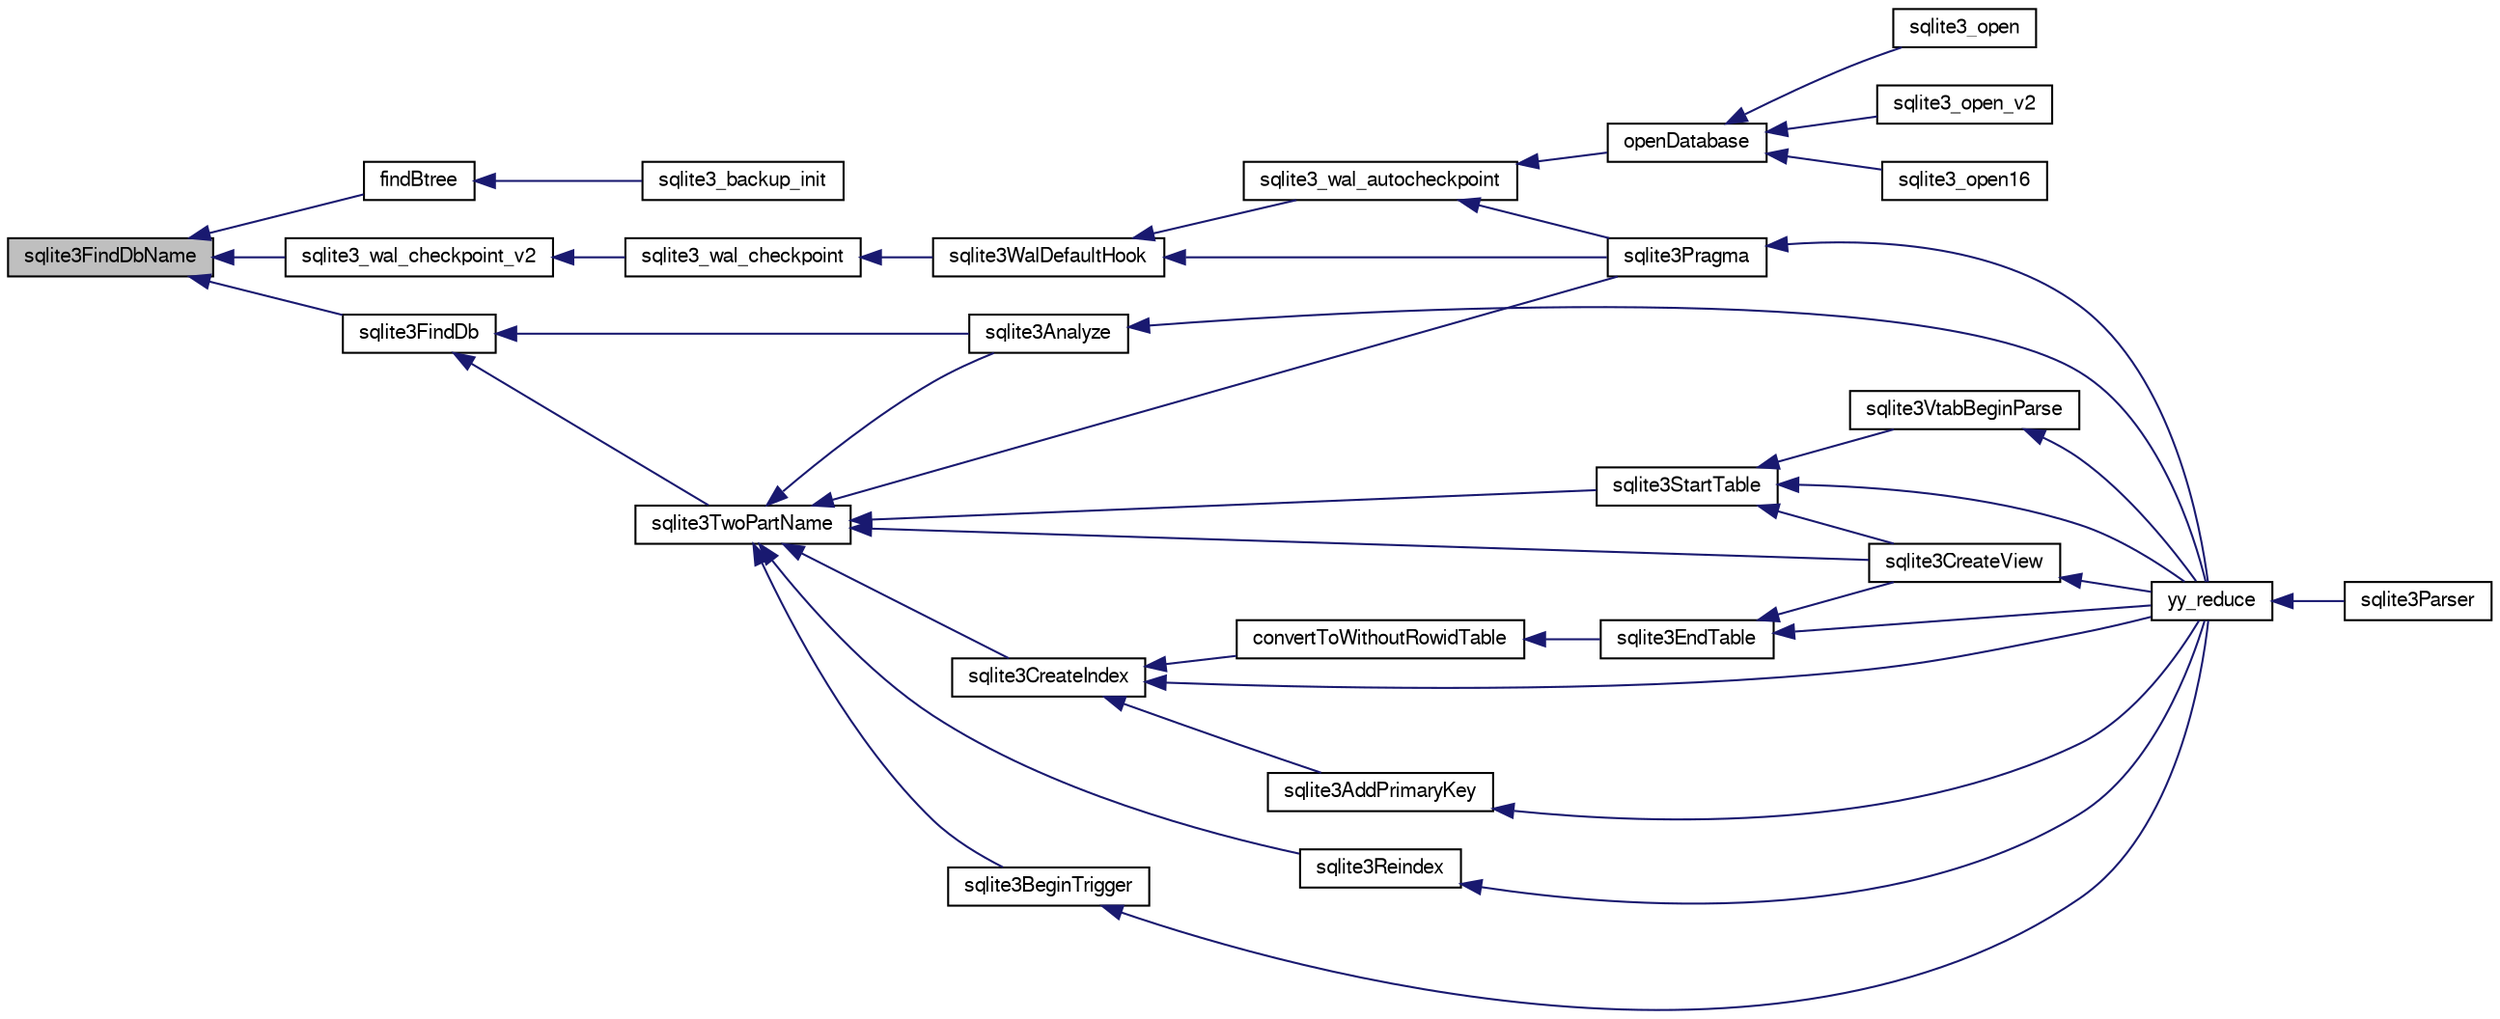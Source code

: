 digraph "sqlite3FindDbName"
{
  edge [fontname="FreeSans",fontsize="10",labelfontname="FreeSans",labelfontsize="10"];
  node [fontname="FreeSans",fontsize="10",shape=record];
  rankdir="LR";
  Node538008 [label="sqlite3FindDbName",height=0.2,width=0.4,color="black", fillcolor="grey75", style="filled", fontcolor="black"];
  Node538008 -> Node538009 [dir="back",color="midnightblue",fontsize="10",style="solid",fontname="FreeSans"];
  Node538009 [label="findBtree",height=0.2,width=0.4,color="black", fillcolor="white", style="filled",URL="$sqlite3_8c.html#ab4ee5743b77efd7f8832bf0b9315f973"];
  Node538009 -> Node538010 [dir="back",color="midnightblue",fontsize="10",style="solid",fontname="FreeSans"];
  Node538010 [label="sqlite3_backup_init",height=0.2,width=0.4,color="black", fillcolor="white", style="filled",URL="$sqlite3_8h.html#a9c9aa9e8edeb9910d93148a6621c1097"];
  Node538008 -> Node538011 [dir="back",color="midnightblue",fontsize="10",style="solid",fontname="FreeSans"];
  Node538011 [label="sqlite3FindDb",height=0.2,width=0.4,color="black", fillcolor="white", style="filled",URL="$sqlite3_8c.html#aa24a00ff02dcb0883436718a1226d295"];
  Node538011 -> Node538012 [dir="back",color="midnightblue",fontsize="10",style="solid",fontname="FreeSans"];
  Node538012 [label="sqlite3Analyze",height=0.2,width=0.4,color="black", fillcolor="white", style="filled",URL="$sqlite3_8c.html#ac696deb1ccaae3fa855cfbd0bfd4d048"];
  Node538012 -> Node538013 [dir="back",color="midnightblue",fontsize="10",style="solid",fontname="FreeSans"];
  Node538013 [label="yy_reduce",height=0.2,width=0.4,color="black", fillcolor="white", style="filled",URL="$sqlite3_8c.html#a7c419a9b25711c666a9a2449ef377f14"];
  Node538013 -> Node538014 [dir="back",color="midnightblue",fontsize="10",style="solid",fontname="FreeSans"];
  Node538014 [label="sqlite3Parser",height=0.2,width=0.4,color="black", fillcolor="white", style="filled",URL="$sqlite3_8c.html#a0327d71a5fabe0b6a343d78a2602e72a"];
  Node538011 -> Node538015 [dir="back",color="midnightblue",fontsize="10",style="solid",fontname="FreeSans"];
  Node538015 [label="sqlite3TwoPartName",height=0.2,width=0.4,color="black", fillcolor="white", style="filled",URL="$sqlite3_8c.html#a49a9958462ebca9ad2acda672c8a6357"];
  Node538015 -> Node538012 [dir="back",color="midnightblue",fontsize="10",style="solid",fontname="FreeSans"];
  Node538015 -> Node538016 [dir="back",color="midnightblue",fontsize="10",style="solid",fontname="FreeSans"];
  Node538016 [label="sqlite3StartTable",height=0.2,width=0.4,color="black", fillcolor="white", style="filled",URL="$sqlite3_8c.html#af49b4395f39d9078a0dda2484c183012"];
  Node538016 -> Node538017 [dir="back",color="midnightblue",fontsize="10",style="solid",fontname="FreeSans"];
  Node538017 [label="sqlite3CreateView",height=0.2,width=0.4,color="black", fillcolor="white", style="filled",URL="$sqlite3_8c.html#a9d85cb00ff71dee5cd9a019503a6982e"];
  Node538017 -> Node538013 [dir="back",color="midnightblue",fontsize="10",style="solid",fontname="FreeSans"];
  Node538016 -> Node538018 [dir="back",color="midnightblue",fontsize="10",style="solid",fontname="FreeSans"];
  Node538018 [label="sqlite3VtabBeginParse",height=0.2,width=0.4,color="black", fillcolor="white", style="filled",URL="$sqlite3_8c.html#a081b9e174ed9650ac90990d60cd36e96"];
  Node538018 -> Node538013 [dir="back",color="midnightblue",fontsize="10",style="solid",fontname="FreeSans"];
  Node538016 -> Node538013 [dir="back",color="midnightblue",fontsize="10",style="solid",fontname="FreeSans"];
  Node538015 -> Node538017 [dir="back",color="midnightblue",fontsize="10",style="solid",fontname="FreeSans"];
  Node538015 -> Node538019 [dir="back",color="midnightblue",fontsize="10",style="solid",fontname="FreeSans"];
  Node538019 [label="sqlite3CreateIndex",height=0.2,width=0.4,color="black", fillcolor="white", style="filled",URL="$sqlite3_8c.html#a8dbe5e590ab6c58a8c45f34f7c81e825"];
  Node538019 -> Node538020 [dir="back",color="midnightblue",fontsize="10",style="solid",fontname="FreeSans"];
  Node538020 [label="sqlite3AddPrimaryKey",height=0.2,width=0.4,color="black", fillcolor="white", style="filled",URL="$sqlite3_8c.html#af2b0672c3379d2a7d927d210ae0ade62"];
  Node538020 -> Node538013 [dir="back",color="midnightblue",fontsize="10",style="solid",fontname="FreeSans"];
  Node538019 -> Node538021 [dir="back",color="midnightblue",fontsize="10",style="solid",fontname="FreeSans"];
  Node538021 [label="convertToWithoutRowidTable",height=0.2,width=0.4,color="black", fillcolor="white", style="filled",URL="$sqlite3_8c.html#a0d41effc4e4a0ba740429a08f6747313"];
  Node538021 -> Node538022 [dir="back",color="midnightblue",fontsize="10",style="solid",fontname="FreeSans"];
  Node538022 [label="sqlite3EndTable",height=0.2,width=0.4,color="black", fillcolor="white", style="filled",URL="$sqlite3_8c.html#a7b5f2c66c0f0b6f819d970ca389768b0"];
  Node538022 -> Node538017 [dir="back",color="midnightblue",fontsize="10",style="solid",fontname="FreeSans"];
  Node538022 -> Node538013 [dir="back",color="midnightblue",fontsize="10",style="solid",fontname="FreeSans"];
  Node538019 -> Node538013 [dir="back",color="midnightblue",fontsize="10",style="solid",fontname="FreeSans"];
  Node538015 -> Node538023 [dir="back",color="midnightblue",fontsize="10",style="solid",fontname="FreeSans"];
  Node538023 [label="sqlite3Reindex",height=0.2,width=0.4,color="black", fillcolor="white", style="filled",URL="$sqlite3_8c.html#abd189e31189391e1ef114b413ff4abbf"];
  Node538023 -> Node538013 [dir="back",color="midnightblue",fontsize="10",style="solid",fontname="FreeSans"];
  Node538015 -> Node538024 [dir="back",color="midnightblue",fontsize="10",style="solid",fontname="FreeSans"];
  Node538024 [label="sqlite3Pragma",height=0.2,width=0.4,color="black", fillcolor="white", style="filled",URL="$sqlite3_8c.html#a111391370f58f8e6a6eca51fd34d62ed"];
  Node538024 -> Node538013 [dir="back",color="midnightblue",fontsize="10",style="solid",fontname="FreeSans"];
  Node538015 -> Node538025 [dir="back",color="midnightblue",fontsize="10",style="solid",fontname="FreeSans"];
  Node538025 [label="sqlite3BeginTrigger",height=0.2,width=0.4,color="black", fillcolor="white", style="filled",URL="$sqlite3_8c.html#ac20a731dbd52edec68a09962c7f39a4c"];
  Node538025 -> Node538013 [dir="back",color="midnightblue",fontsize="10",style="solid",fontname="FreeSans"];
  Node538008 -> Node538026 [dir="back",color="midnightblue",fontsize="10",style="solid",fontname="FreeSans"];
  Node538026 [label="sqlite3_wal_checkpoint_v2",height=0.2,width=0.4,color="black", fillcolor="white", style="filled",URL="$sqlite3_8h.html#a074441ba2d0426a8684cc2d379e74163"];
  Node538026 -> Node538027 [dir="back",color="midnightblue",fontsize="10",style="solid",fontname="FreeSans"];
  Node538027 [label="sqlite3_wal_checkpoint",height=0.2,width=0.4,color="black", fillcolor="white", style="filled",URL="$sqlite3_8h.html#a5256a357264a12d3935888280d4b8fa0"];
  Node538027 -> Node538028 [dir="back",color="midnightblue",fontsize="10",style="solid",fontname="FreeSans"];
  Node538028 [label="sqlite3WalDefaultHook",height=0.2,width=0.4,color="black", fillcolor="white", style="filled",URL="$sqlite3_8c.html#a4a9ed7c3fcab46b3d82eb79ede8c4f77"];
  Node538028 -> Node538024 [dir="back",color="midnightblue",fontsize="10",style="solid",fontname="FreeSans"];
  Node538028 -> Node538029 [dir="back",color="midnightblue",fontsize="10",style="solid",fontname="FreeSans"];
  Node538029 [label="sqlite3_wal_autocheckpoint",height=0.2,width=0.4,color="black", fillcolor="white", style="filled",URL="$sqlite3_8h.html#acdc3742b48372dce0e839ce0f89747be"];
  Node538029 -> Node538024 [dir="back",color="midnightblue",fontsize="10",style="solid",fontname="FreeSans"];
  Node538029 -> Node538030 [dir="back",color="midnightblue",fontsize="10",style="solid",fontname="FreeSans"];
  Node538030 [label="openDatabase",height=0.2,width=0.4,color="black", fillcolor="white", style="filled",URL="$sqlite3_8c.html#a6a9c3bc3a64234e863413f41db473758"];
  Node538030 -> Node538031 [dir="back",color="midnightblue",fontsize="10",style="solid",fontname="FreeSans"];
  Node538031 [label="sqlite3_open",height=0.2,width=0.4,color="black", fillcolor="white", style="filled",URL="$sqlite3_8h.html#a97ba966ed1acc38409786258268f5f71"];
  Node538030 -> Node538032 [dir="back",color="midnightblue",fontsize="10",style="solid",fontname="FreeSans"];
  Node538032 [label="sqlite3_open_v2",height=0.2,width=0.4,color="black", fillcolor="white", style="filled",URL="$sqlite3_8h.html#a140fe275b6975dc867cea50a65a217c4"];
  Node538030 -> Node538033 [dir="back",color="midnightblue",fontsize="10",style="solid",fontname="FreeSans"];
  Node538033 [label="sqlite3_open16",height=0.2,width=0.4,color="black", fillcolor="white", style="filled",URL="$sqlite3_8h.html#adbc401bb96713f32e553db32f6f3ca33"];
}
